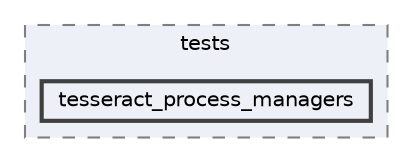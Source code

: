 digraph "tesseract_python/tests/tesseract_process_managers"
{
 // LATEX_PDF_SIZE
  bgcolor="transparent";
  edge [fontname=Helvetica,fontsize=10,labelfontname=Helvetica,labelfontsize=10];
  node [fontname=Helvetica,fontsize=10,shape=box,height=0.2,width=0.4];
  compound=true
  subgraph clusterdir_81f787f970d050b4e03c03290d30d513 {
    graph [ bgcolor="#edf0f7", pencolor="grey50", label="tests", fontname=Helvetica,fontsize=10 style="filled,dashed", URL="dir_81f787f970d050b4e03c03290d30d513.html",tooltip=""]
  dir_071d7e59d88d08af6dac41d7201a0d3a [label="tesseract_process_managers", fillcolor="#edf0f7", color="grey25", style="filled,bold", URL="dir_071d7e59d88d08af6dac41d7201a0d3a.html",tooltip=""];
  }
}
